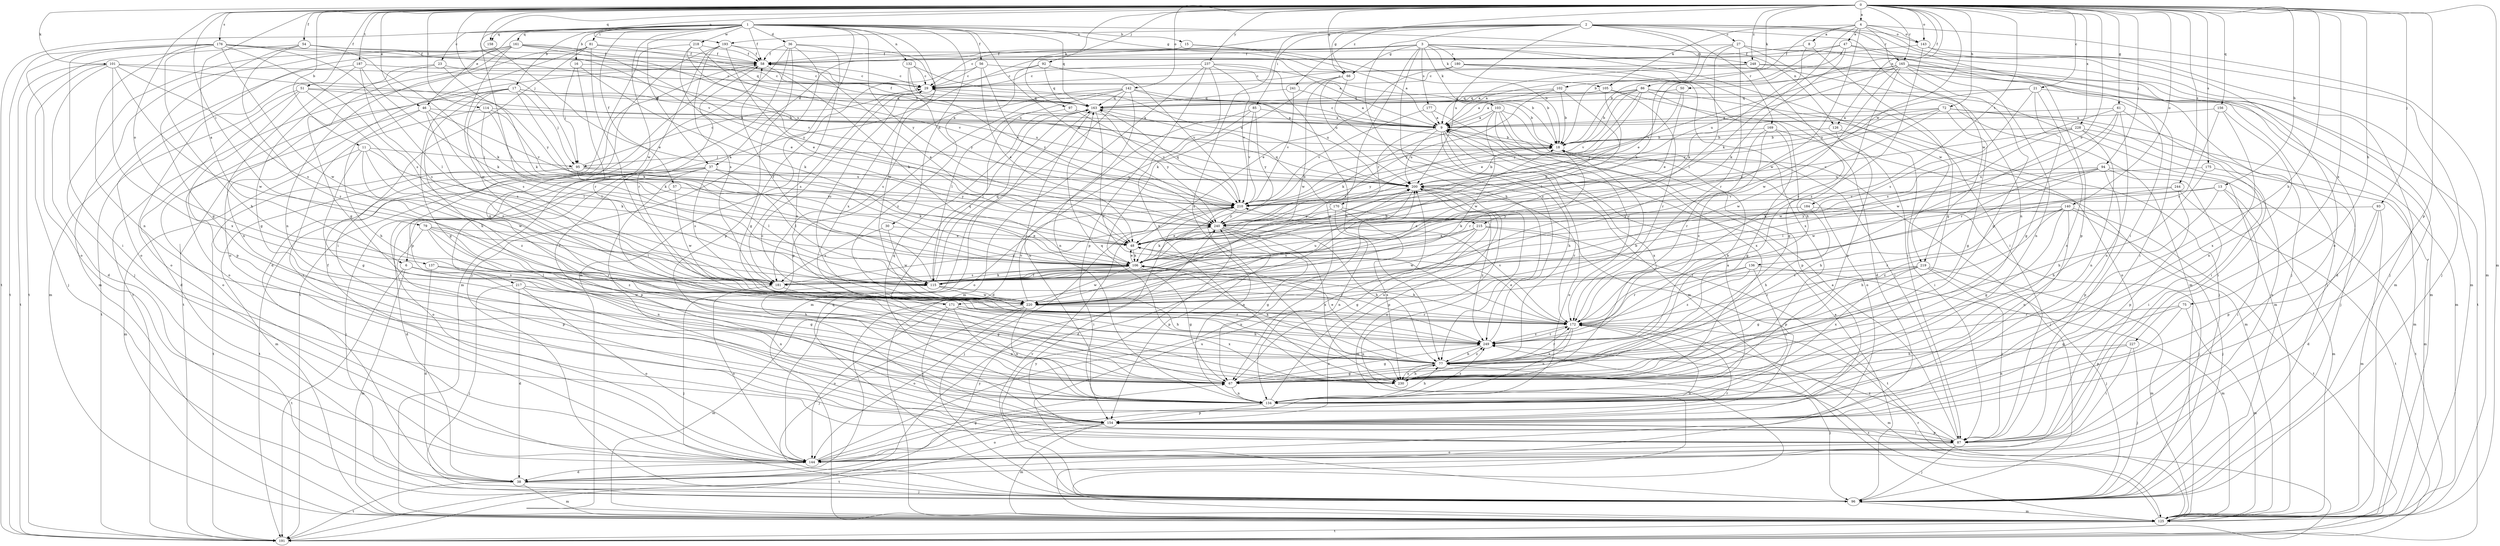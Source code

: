 strict digraph  {
0;
1;
2;
3;
4;
6;
8;
9;
11;
13;
15;
16;
17;
18;
21;
23;
27;
29;
30;
36;
37;
38;
46;
47;
48;
50;
51;
54;
56;
57;
58;
61;
66;
67;
72;
75;
77;
79;
81;
85;
86;
87;
92;
93;
94;
95;
96;
97;
101;
102;
103;
105;
106;
114;
115;
125;
126;
132;
134;
136;
137;
140;
142;
143;
144;
154;
156;
158;
161;
163;
165;
169;
170;
171;
172;
175;
176;
177;
180;
181;
184;
187;
191;
193;
200;
210;
215;
217;
218;
219;
220;
227;
228;
230;
237;
240;
241;
244;
248;
249;
0 -> 4  [label=a];
0 -> 6  [label=a];
0 -> 11  [label=b];
0 -> 13  [label=b];
0 -> 21  [label=c];
0 -> 46  [label=e];
0 -> 50  [label=f];
0 -> 51  [label=f];
0 -> 54  [label=f];
0 -> 61  [label=g];
0 -> 66  [label=g];
0 -> 72  [label=h];
0 -> 75  [label=h];
0 -> 77  [label=h];
0 -> 79  [label=i];
0 -> 92  [label=j];
0 -> 93  [label=j];
0 -> 94  [label=j];
0 -> 95  [label=j];
0 -> 97  [label=k];
0 -> 101  [label=k];
0 -> 102  [label=k];
0 -> 114  [label=l];
0 -> 125  [label=m];
0 -> 126  [label=n];
0 -> 136  [label=o];
0 -> 137  [label=o];
0 -> 140  [label=o];
0 -> 142  [label=o];
0 -> 143  [label=o];
0 -> 154  [label=p];
0 -> 156  [label=q];
0 -> 158  [label=q];
0 -> 165  [label=r];
0 -> 175  [label=s];
0 -> 176  [label=s];
0 -> 184  [label=t];
0 -> 187  [label=t];
0 -> 193  [label=u];
0 -> 210  [label=v];
0 -> 215  [label=w];
0 -> 227  [label=x];
0 -> 228  [label=x];
0 -> 237  [label=y];
0 -> 241  [label=z];
0 -> 244  [label=z];
0 -> 248  [label=z];
1 -> 15  [label=b];
1 -> 16  [label=b];
1 -> 17  [label=b];
1 -> 23  [label=c];
1 -> 30  [label=d];
1 -> 36  [label=d];
1 -> 37  [label=d];
1 -> 46  [label=e];
1 -> 56  [label=f];
1 -> 57  [label=f];
1 -> 58  [label=f];
1 -> 66  [label=g];
1 -> 81  [label=i];
1 -> 115  [label=l];
1 -> 125  [label=m];
1 -> 126  [label=n];
1 -> 132  [label=n];
1 -> 158  [label=q];
1 -> 161  [label=q];
1 -> 163  [label=q];
1 -> 191  [label=t];
1 -> 215  [label=w];
1 -> 217  [label=w];
1 -> 218  [label=w];
1 -> 230  [label=x];
1 -> 240  [label=y];
2 -> 27  [label=c];
2 -> 37  [label=d];
2 -> 66  [label=g];
2 -> 77  [label=h];
2 -> 85  [label=i];
2 -> 86  [label=i];
2 -> 87  [label=i];
2 -> 134  [label=n];
2 -> 143  [label=o];
2 -> 165  [label=r];
2 -> 169  [label=r];
2 -> 193  [label=u];
2 -> 200  [label=u];
2 -> 230  [label=x];
3 -> 6  [label=a];
3 -> 29  [label=c];
3 -> 58  [label=f];
3 -> 66  [label=g];
3 -> 67  [label=g];
3 -> 103  [label=k];
3 -> 105  [label=k];
3 -> 125  [label=m];
3 -> 177  [label=s];
3 -> 180  [label=s];
3 -> 219  [label=w];
3 -> 248  [label=z];
3 -> 249  [label=z];
4 -> 8  [label=a];
4 -> 18  [label=b];
4 -> 47  [label=e];
4 -> 105  [label=k];
4 -> 106  [label=k];
4 -> 125  [label=m];
4 -> 143  [label=o];
4 -> 144  [label=o];
4 -> 219  [label=w];
4 -> 220  [label=w];
6 -> 67  [label=g];
6 -> 125  [label=m];
6 -> 181  [label=s];
6 -> 191  [label=t];
8 -> 58  [label=f];
8 -> 67  [label=g];
8 -> 106  [label=k];
9 -> 18  [label=b];
9 -> 29  [label=c];
9 -> 77  [label=h];
9 -> 144  [label=o];
9 -> 170  [label=r];
9 -> 200  [label=u];
9 -> 230  [label=x];
11 -> 67  [label=g];
11 -> 95  [label=j];
11 -> 106  [label=k];
11 -> 125  [label=m];
11 -> 220  [label=w];
11 -> 249  [label=z];
13 -> 77  [label=h];
13 -> 87  [label=i];
13 -> 106  [label=k];
13 -> 125  [label=m];
13 -> 210  [label=v];
15 -> 9  [label=a];
15 -> 18  [label=b];
15 -> 58  [label=f];
16 -> 29  [label=c];
16 -> 95  [label=j];
16 -> 106  [label=k];
16 -> 171  [label=r];
17 -> 67  [label=g];
17 -> 77  [label=h];
17 -> 95  [label=j];
17 -> 106  [label=k];
17 -> 144  [label=o];
17 -> 163  [label=q];
17 -> 181  [label=s];
17 -> 200  [label=u];
18 -> 95  [label=j];
18 -> 96  [label=j];
18 -> 171  [label=r];
18 -> 240  [label=y];
21 -> 67  [label=g];
21 -> 125  [label=m];
21 -> 134  [label=n];
21 -> 163  [label=q];
21 -> 181  [label=s];
21 -> 200  [label=u];
23 -> 29  [label=c];
23 -> 67  [label=g];
23 -> 106  [label=k];
23 -> 144  [label=o];
27 -> 58  [label=f];
27 -> 87  [label=i];
27 -> 96  [label=j];
27 -> 106  [label=k];
27 -> 115  [label=l];
27 -> 125  [label=m];
27 -> 172  [label=r];
29 -> 163  [label=q];
29 -> 181  [label=s];
30 -> 48  [label=e];
30 -> 181  [label=s];
30 -> 220  [label=w];
36 -> 58  [label=f];
36 -> 96  [label=j];
36 -> 125  [label=m];
36 -> 154  [label=p];
36 -> 191  [label=t];
36 -> 220  [label=w];
36 -> 230  [label=x];
37 -> 96  [label=j];
37 -> 115  [label=l];
37 -> 144  [label=o];
37 -> 154  [label=p];
37 -> 181  [label=s];
37 -> 191  [label=t];
37 -> 200  [label=u];
37 -> 240  [label=y];
38 -> 96  [label=j];
38 -> 125  [label=m];
38 -> 191  [label=t];
46 -> 9  [label=a];
46 -> 77  [label=h];
46 -> 115  [label=l];
46 -> 144  [label=o];
46 -> 181  [label=s];
46 -> 210  [label=v];
47 -> 18  [label=b];
47 -> 48  [label=e];
47 -> 58  [label=f];
47 -> 96  [label=j];
47 -> 106  [label=k];
47 -> 154  [label=p];
48 -> 106  [label=k];
50 -> 48  [label=e];
50 -> 163  [label=q];
50 -> 240  [label=y];
51 -> 18  [label=b];
51 -> 38  [label=d];
51 -> 154  [label=p];
51 -> 163  [label=q];
51 -> 191  [label=t];
51 -> 249  [label=z];
54 -> 18  [label=b];
54 -> 58  [label=f];
54 -> 67  [label=g];
54 -> 106  [label=k];
54 -> 191  [label=t];
54 -> 249  [label=z];
56 -> 18  [label=b];
56 -> 29  [label=c];
56 -> 48  [label=e];
56 -> 67  [label=g];
56 -> 240  [label=y];
57 -> 38  [label=d];
57 -> 210  [label=v];
57 -> 220  [label=w];
58 -> 29  [label=c];
58 -> 48  [label=e];
58 -> 106  [label=k];
58 -> 154  [label=p];
58 -> 191  [label=t];
61 -> 9  [label=a];
61 -> 87  [label=i];
61 -> 134  [label=n];
61 -> 172  [label=r];
61 -> 181  [label=s];
61 -> 220  [label=w];
66 -> 106  [label=k];
66 -> 125  [label=m];
66 -> 200  [label=u];
66 -> 220  [label=w];
67 -> 29  [label=c];
67 -> 134  [label=n];
67 -> 249  [label=z];
72 -> 9  [label=a];
72 -> 48  [label=e];
72 -> 67  [label=g];
72 -> 87  [label=i];
72 -> 96  [label=j];
72 -> 210  [label=v];
72 -> 220  [label=w];
75 -> 67  [label=g];
75 -> 125  [label=m];
75 -> 154  [label=p];
75 -> 172  [label=r];
77 -> 18  [label=b];
77 -> 48  [label=e];
77 -> 67  [label=g];
77 -> 96  [label=j];
77 -> 106  [label=k];
77 -> 172  [label=r];
77 -> 230  [label=x];
77 -> 249  [label=z];
79 -> 48  [label=e];
79 -> 115  [label=l];
79 -> 134  [label=n];
79 -> 154  [label=p];
79 -> 172  [label=r];
79 -> 249  [label=z];
81 -> 9  [label=a];
81 -> 58  [label=f];
81 -> 87  [label=i];
81 -> 144  [label=o];
81 -> 191  [label=t];
81 -> 220  [label=w];
85 -> 9  [label=a];
85 -> 38  [label=d];
85 -> 144  [label=o];
85 -> 210  [label=v];
85 -> 240  [label=y];
86 -> 9  [label=a];
86 -> 18  [label=b];
86 -> 48  [label=e];
86 -> 67  [label=g];
86 -> 96  [label=j];
86 -> 125  [label=m];
86 -> 163  [label=q];
86 -> 210  [label=v];
86 -> 240  [label=y];
87 -> 9  [label=a];
87 -> 96  [label=j];
87 -> 144  [label=o];
87 -> 154  [label=p];
87 -> 249  [label=z];
92 -> 29  [label=c];
92 -> 163  [label=q];
92 -> 210  [label=v];
92 -> 249  [label=z];
93 -> 38  [label=d];
93 -> 125  [label=m];
93 -> 154  [label=p];
93 -> 240  [label=y];
94 -> 77  [label=h];
94 -> 87  [label=i];
94 -> 106  [label=k];
94 -> 154  [label=p];
94 -> 191  [label=t];
94 -> 200  [label=u];
94 -> 220  [label=w];
95 -> 29  [label=c];
95 -> 106  [label=k];
95 -> 115  [label=l];
95 -> 125  [label=m];
95 -> 191  [label=t];
95 -> 200  [label=u];
96 -> 9  [label=a];
96 -> 125  [label=m];
96 -> 163  [label=q];
96 -> 200  [label=u];
96 -> 210  [label=v];
96 -> 240  [label=y];
97 -> 9  [label=a];
97 -> 115  [label=l];
97 -> 210  [label=v];
101 -> 29  [label=c];
101 -> 38  [label=d];
101 -> 96  [label=j];
101 -> 181  [label=s];
101 -> 191  [label=t];
101 -> 220  [label=w];
101 -> 230  [label=x];
101 -> 240  [label=y];
102 -> 9  [label=a];
102 -> 18  [label=b];
102 -> 106  [label=k];
102 -> 163  [label=q];
102 -> 240  [label=y];
103 -> 9  [label=a];
103 -> 87  [label=i];
103 -> 106  [label=k];
103 -> 144  [label=o];
103 -> 172  [label=r];
103 -> 220  [label=w];
103 -> 230  [label=x];
105 -> 115  [label=l];
105 -> 144  [label=o];
105 -> 163  [label=q];
105 -> 172  [label=r];
106 -> 48  [label=e];
106 -> 67  [label=g];
106 -> 115  [label=l];
106 -> 172  [label=r];
106 -> 181  [label=s];
106 -> 220  [label=w];
114 -> 9  [label=a];
114 -> 48  [label=e];
114 -> 87  [label=i];
114 -> 106  [label=k];
114 -> 115  [label=l];
115 -> 18  [label=b];
115 -> 58  [label=f];
115 -> 77  [label=h];
115 -> 96  [label=j];
115 -> 106  [label=k];
115 -> 163  [label=q];
115 -> 200  [label=u];
115 -> 220  [label=w];
115 -> 249  [label=z];
125 -> 172  [label=r];
125 -> 191  [label=t];
125 -> 200  [label=u];
125 -> 249  [label=z];
126 -> 18  [label=b];
126 -> 87  [label=i];
126 -> 230  [label=x];
132 -> 29  [label=c];
132 -> 200  [label=u];
132 -> 210  [label=v];
132 -> 240  [label=y];
134 -> 9  [label=a];
134 -> 77  [label=h];
134 -> 154  [label=p];
134 -> 163  [label=q];
134 -> 200  [label=u];
134 -> 249  [label=z];
136 -> 115  [label=l];
136 -> 125  [label=m];
136 -> 134  [label=n];
136 -> 172  [label=r];
136 -> 249  [label=z];
137 -> 38  [label=d];
137 -> 77  [label=h];
137 -> 115  [label=l];
140 -> 67  [label=g];
140 -> 77  [label=h];
140 -> 96  [label=j];
140 -> 134  [label=n];
140 -> 172  [label=r];
140 -> 191  [label=t];
140 -> 240  [label=y];
140 -> 249  [label=z];
142 -> 18  [label=b];
142 -> 115  [label=l];
142 -> 125  [label=m];
142 -> 134  [label=n];
142 -> 154  [label=p];
142 -> 163  [label=q];
142 -> 181  [label=s];
142 -> 200  [label=u];
143 -> 58  [label=f];
143 -> 96  [label=j];
143 -> 125  [label=m];
143 -> 249  [label=z];
144 -> 38  [label=d];
144 -> 58  [label=f];
144 -> 67  [label=g];
144 -> 172  [label=r];
144 -> 200  [label=u];
154 -> 58  [label=f];
154 -> 87  [label=i];
154 -> 125  [label=m];
154 -> 144  [label=o];
154 -> 191  [label=t];
156 -> 9  [label=a];
156 -> 134  [label=n];
156 -> 181  [label=s];
156 -> 230  [label=x];
158 -> 48  [label=e];
161 -> 58  [label=f];
161 -> 67  [label=g];
161 -> 96  [label=j];
161 -> 125  [label=m];
161 -> 134  [label=n];
161 -> 144  [label=o];
161 -> 163  [label=q];
161 -> 200  [label=u];
161 -> 210  [label=v];
161 -> 220  [label=w];
163 -> 9  [label=a];
163 -> 58  [label=f];
163 -> 134  [label=n];
163 -> 172  [label=r];
163 -> 240  [label=y];
165 -> 9  [label=a];
165 -> 29  [label=c];
165 -> 38  [label=d];
165 -> 67  [label=g];
165 -> 77  [label=h];
165 -> 87  [label=i];
165 -> 134  [label=n];
165 -> 191  [label=t];
165 -> 200  [label=u];
165 -> 210  [label=v];
165 -> 220  [label=w];
169 -> 18  [label=b];
169 -> 67  [label=g];
169 -> 125  [label=m];
169 -> 172  [label=r];
169 -> 249  [label=z];
170 -> 134  [label=n];
170 -> 163  [label=q];
170 -> 230  [label=x];
170 -> 240  [label=y];
170 -> 249  [label=z];
171 -> 77  [label=h];
171 -> 87  [label=i];
171 -> 134  [label=n];
171 -> 144  [label=o];
171 -> 163  [label=q];
171 -> 172  [label=r];
171 -> 230  [label=x];
172 -> 48  [label=e];
172 -> 106  [label=k];
172 -> 125  [label=m];
172 -> 134  [label=n];
172 -> 144  [label=o];
172 -> 210  [label=v];
172 -> 230  [label=x];
172 -> 249  [label=z];
175 -> 77  [label=h];
175 -> 125  [label=m];
175 -> 200  [label=u];
176 -> 58  [label=f];
176 -> 77  [label=h];
176 -> 87  [label=i];
176 -> 115  [label=l];
176 -> 134  [label=n];
176 -> 144  [label=o];
176 -> 181  [label=s];
176 -> 191  [label=t];
176 -> 200  [label=u];
176 -> 220  [label=w];
177 -> 9  [label=a];
177 -> 154  [label=p];
177 -> 210  [label=v];
180 -> 29  [label=c];
180 -> 38  [label=d];
180 -> 48  [label=e];
180 -> 87  [label=i];
180 -> 230  [label=x];
181 -> 67  [label=g];
181 -> 144  [label=o];
181 -> 240  [label=y];
184 -> 48  [label=e];
184 -> 77  [label=h];
184 -> 96  [label=j];
184 -> 240  [label=y];
187 -> 29  [label=c];
187 -> 106  [label=k];
187 -> 125  [label=m];
187 -> 134  [label=n];
187 -> 181  [label=s];
191 -> 240  [label=y];
193 -> 9  [label=a];
193 -> 48  [label=e];
193 -> 58  [label=f];
193 -> 67  [label=g];
193 -> 172  [label=r];
193 -> 181  [label=s];
200 -> 18  [label=b];
200 -> 38  [label=d];
200 -> 125  [label=m];
200 -> 154  [label=p];
200 -> 172  [label=r];
200 -> 210  [label=v];
210 -> 18  [label=b];
210 -> 87  [label=i];
210 -> 96  [label=j];
210 -> 134  [label=n];
210 -> 163  [label=q];
210 -> 240  [label=y];
215 -> 48  [label=e];
215 -> 67  [label=g];
215 -> 154  [label=p];
215 -> 181  [label=s];
215 -> 191  [label=t];
215 -> 220  [label=w];
217 -> 38  [label=d];
217 -> 96  [label=j];
217 -> 134  [label=n];
217 -> 144  [label=o];
217 -> 220  [label=w];
218 -> 38  [label=d];
218 -> 48  [label=e];
218 -> 58  [label=f];
218 -> 210  [label=v];
218 -> 240  [label=y];
219 -> 67  [label=g];
219 -> 87  [label=i];
219 -> 96  [label=j];
219 -> 125  [label=m];
219 -> 172  [label=r];
219 -> 181  [label=s];
219 -> 230  [label=x];
220 -> 29  [label=c];
220 -> 96  [label=j];
220 -> 125  [label=m];
220 -> 134  [label=n];
220 -> 144  [label=o];
220 -> 172  [label=r];
220 -> 200  [label=u];
220 -> 210  [label=v];
227 -> 77  [label=h];
227 -> 87  [label=i];
227 -> 96  [label=j];
227 -> 134  [label=n];
228 -> 18  [label=b];
228 -> 125  [label=m];
228 -> 134  [label=n];
228 -> 144  [label=o];
228 -> 210  [label=v];
228 -> 220  [label=w];
230 -> 77  [label=h];
230 -> 163  [label=q];
237 -> 18  [label=b];
237 -> 29  [label=c];
237 -> 77  [label=h];
237 -> 125  [label=m];
237 -> 154  [label=p];
237 -> 210  [label=v];
237 -> 230  [label=x];
240 -> 48  [label=e];
240 -> 67  [label=g];
240 -> 77  [label=h];
240 -> 106  [label=k];
240 -> 154  [label=p];
240 -> 230  [label=x];
241 -> 9  [label=a];
241 -> 163  [label=q];
241 -> 210  [label=v];
244 -> 115  [label=l];
244 -> 154  [label=p];
244 -> 191  [label=t];
244 -> 210  [label=v];
248 -> 9  [label=a];
248 -> 29  [label=c];
248 -> 96  [label=j];
248 -> 125  [label=m];
248 -> 172  [label=r];
249 -> 18  [label=b];
249 -> 67  [label=g];
249 -> 77  [label=h];
249 -> 172  [label=r];
}

